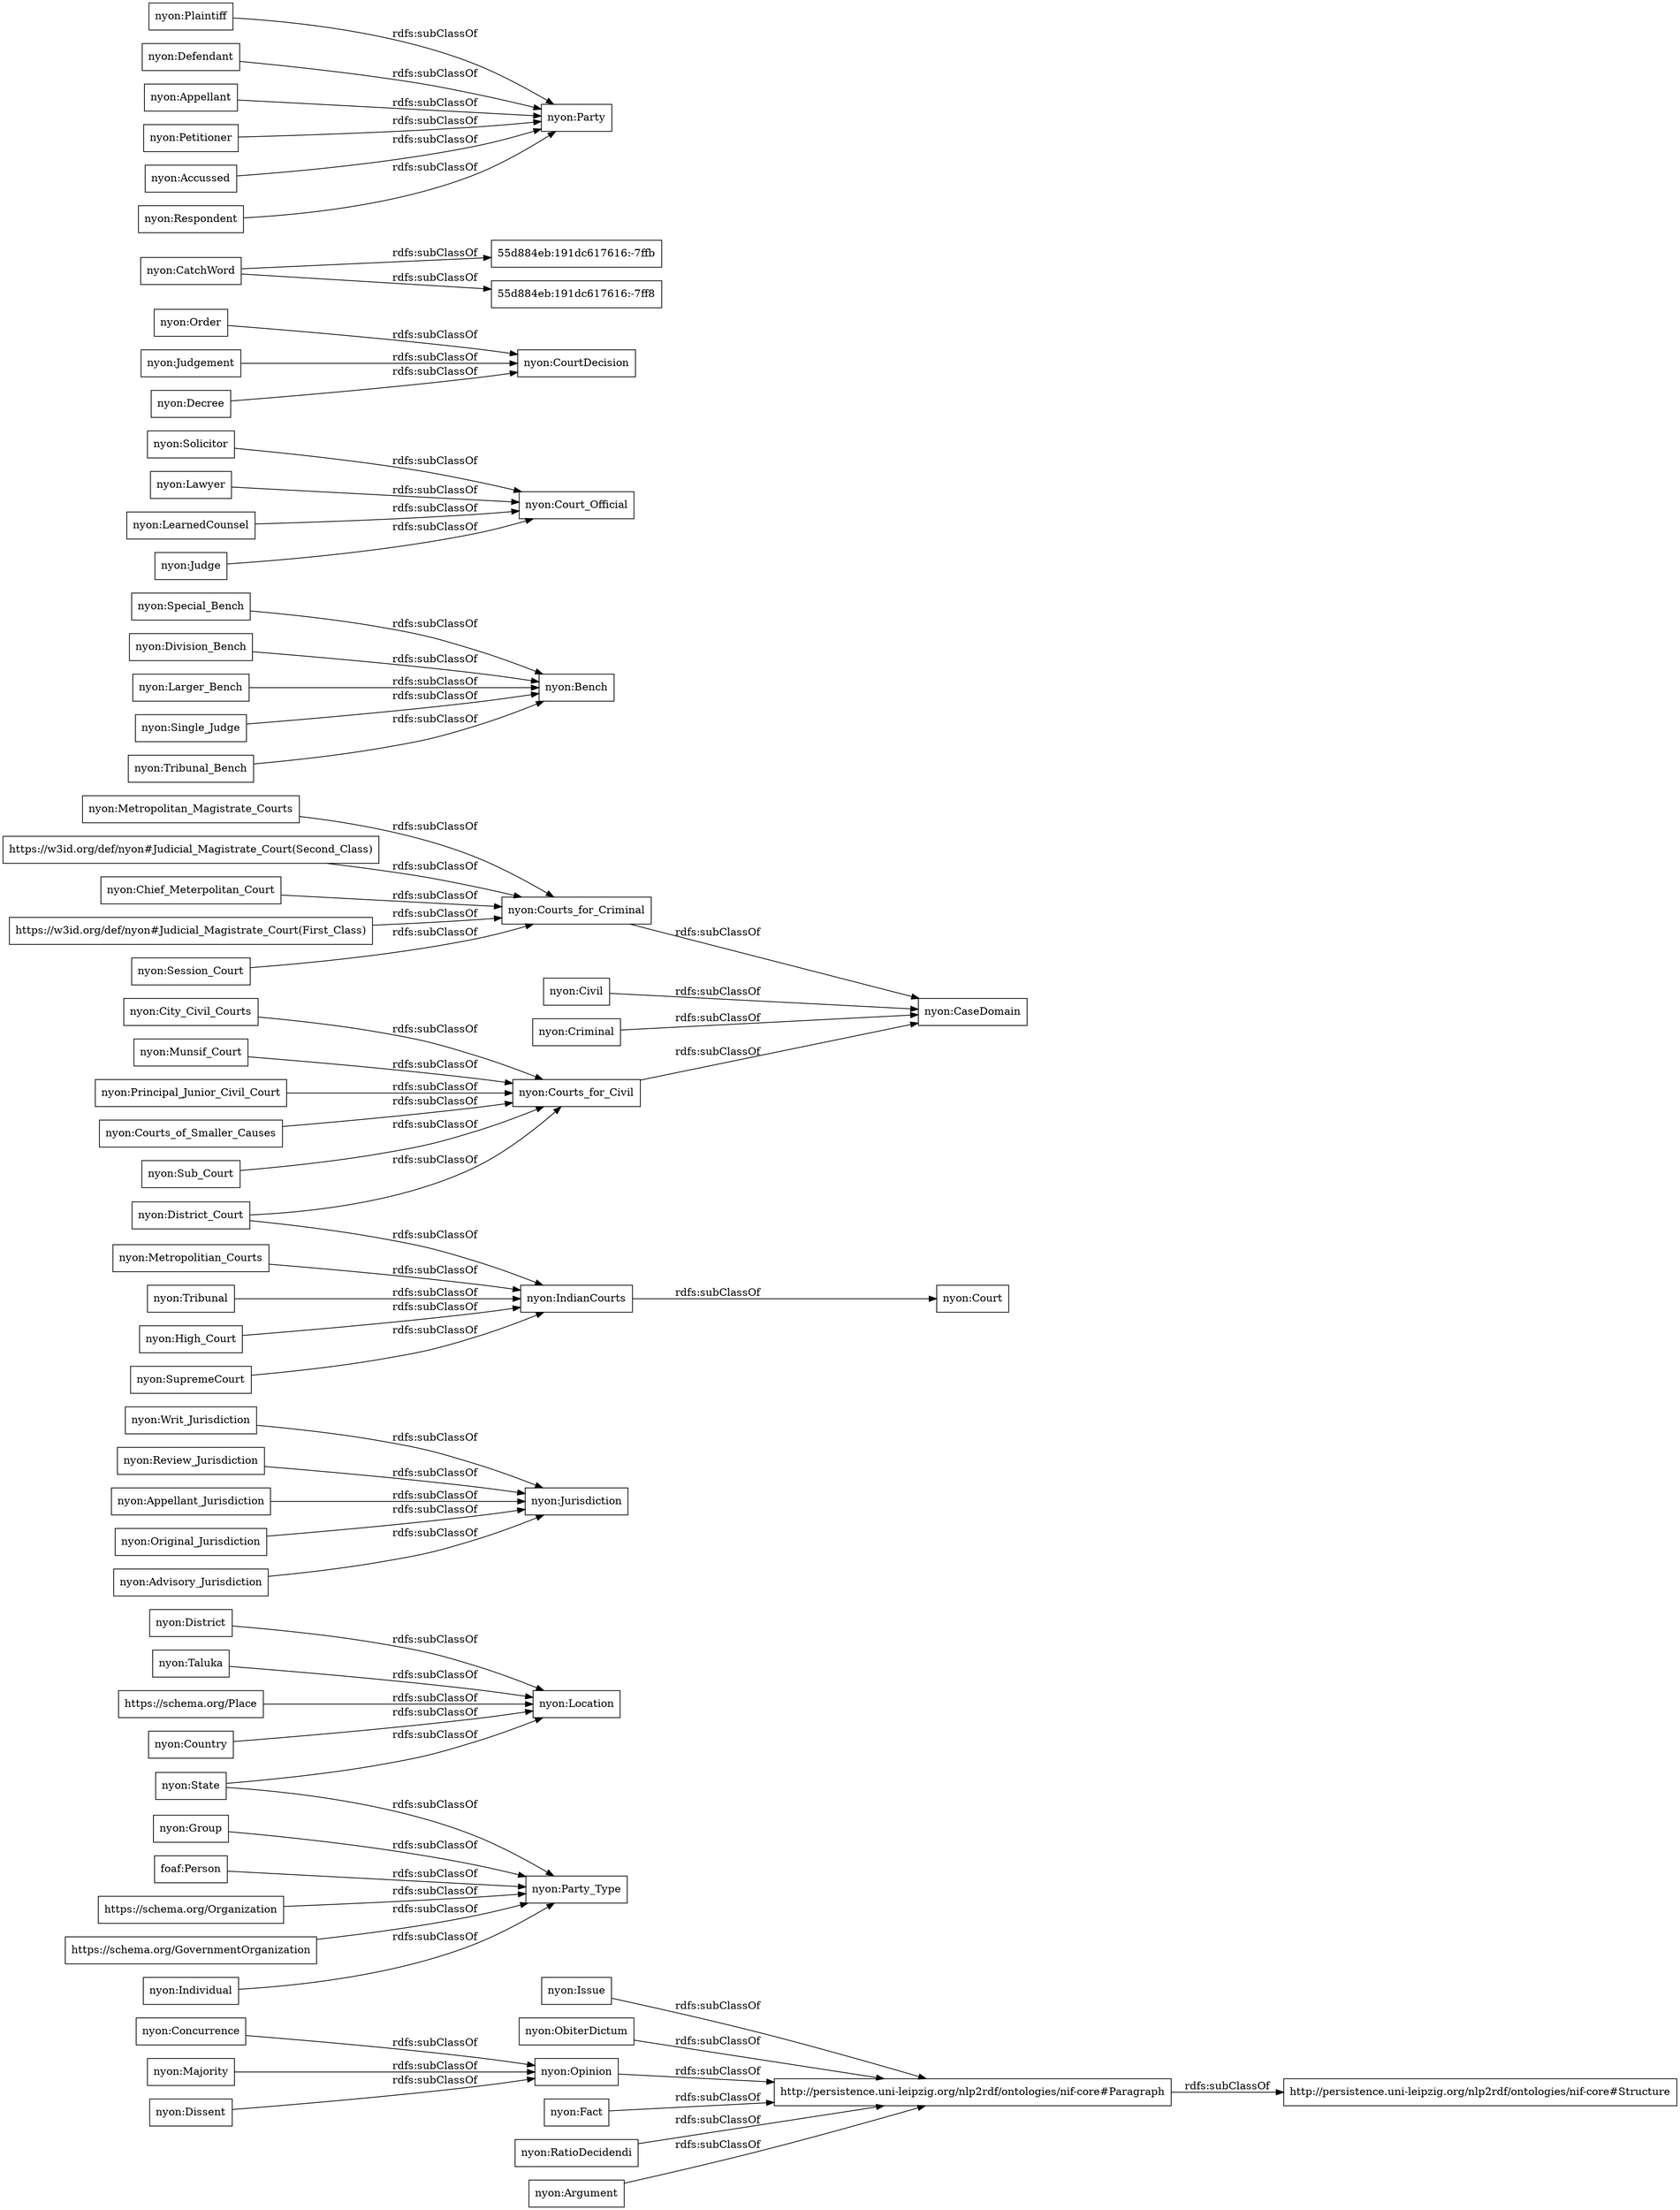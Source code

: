 digraph ar2dtool_diagram { 
rankdir=LR;
size="1000"
node [shape = rectangle, color="black"]; "nyon:Issue" "nyon:Group" "nyon:Writ_Jurisdiction" "nyon:Taluka" "nyon:Civil" "nyon:Special_Bench" "nyon:Review_Jurisdiction" "nyon:Sub_Court" "nyon:ObiterDictum" "nyon:Solicitor" "nyon:Order" "nyon:Lawyer" "nyon:Appellant_Jurisdiction" "nyon:Jurisdiction" "https://schema.org/Place" "nyon:Opinion" "nyon:Judgement" "nyon:CatchWord" "nyon:Plaintiff" "nyon:Court_Official" "nyon:Country" "nyon:Division_Bench" "foaf:Person" "http://persistence.uni-leipzig.org/nlp2rdf/ontologies/nif-core#Paragraph" "nyon:Party_Type" "nyon:IndianCourts" "nyon:Concurrence" "nyon:Fact" "nyon:SupremeCourt" "nyon:District_Court" "http://persistence.uni-leipzig.org/nlp2rdf/ontologies/nif-core#Structure" "55d884eb:191dc617616:-7ffb" "nyon:State" "nyon:Party" "nyon:Larger_Bench" "nyon:District" "nyon:Majority" "nyon:City_Civil_Courts" "nyon:Single_Judge" "55d884eb:191dc617616:-7ff8" "https://w3id.org/def/nyon#Judicial_Magistrate_Court(Second_Class)" "nyon:Munsif_Court" "nyon:LearnedCounsel" "nyon:Principal_Junior_Civil_Court" "nyon:CaseDomain" "nyon:Original_Jurisdiction" "nyon:Chief_Meterpolitan_Court" "https://w3id.org/def/nyon#Judicial_Magistrate_Court(First_Class)" "nyon:RatioDecidendi" "nyon:Defendant" "nyon:Criminal" "nyon:Metropolitian_Courts" "nyon:Tribunal" "nyon:Session_Court" "nyon:Individual" "https://schema.org/Organization" "nyon:Appellant" "nyon:Advisory_Jurisdiction" "nyon:Court" "nyon:Bench" "nyon:Metropolitan_Magistrate_Courts" "nyon:High_Court" "nyon:Judge" "nyon:Petitioner" "nyon:Tribunal_Bench" "nyon:Dissent" "nyon:Argument" "nyon:Accussed" "nyon:Location" "nyon:Courts_for_Civil" "nyon:Courts_of_Smaller_Causes" "https://schema.org/GovernmentOrganization" "nyon:Decree" "nyon:Courts_for_Criminal" "nyon:CourtDecision" "nyon:Respondent" ; /*classes style*/
	"nyon:Decree" -> "nyon:CourtDecision" [ label = "rdfs:subClassOf" ];
	"nyon:Individual" -> "nyon:Party_Type" [ label = "rdfs:subClassOf" ];
	"https://schema.org/Place" -> "nyon:Location" [ label = "rdfs:subClassOf" ];
	"nyon:City_Civil_Courts" -> "nyon:Courts_for_Civil" [ label = "rdfs:subClassOf" ];
	"nyon:RatioDecidendi" -> "http://persistence.uni-leipzig.org/nlp2rdf/ontologies/nif-core#Paragraph" [ label = "rdfs:subClassOf" ];
	"nyon:Country" -> "nyon:Location" [ label = "rdfs:subClassOf" ];
	"nyon:Issue" -> "http://persistence.uni-leipzig.org/nlp2rdf/ontologies/nif-core#Paragraph" [ label = "rdfs:subClassOf" ];
	"nyon:Appellant" -> "nyon:Party" [ label = "rdfs:subClassOf" ];
	"nyon:State" -> "nyon:Party_Type" [ label = "rdfs:subClassOf" ];
	"nyon:State" -> "nyon:Location" [ label = "rdfs:subClassOf" ];
	"nyon:Opinion" -> "http://persistence.uni-leipzig.org/nlp2rdf/ontologies/nif-core#Paragraph" [ label = "rdfs:subClassOf" ];
	"nyon:Petitioner" -> "nyon:Party" [ label = "rdfs:subClassOf" ];
	"https://schema.org/GovernmentOrganization" -> "nyon:Party_Type" [ label = "rdfs:subClassOf" ];
	"nyon:Tribunal_Bench" -> "nyon:Bench" [ label = "rdfs:subClassOf" ];
	"nyon:Sub_Court" -> "nyon:Courts_for_Civil" [ label = "rdfs:subClassOf" ];
	"https://schema.org/Organization" -> "nyon:Party_Type" [ label = "rdfs:subClassOf" ];
	"nyon:Civil" -> "nyon:CaseDomain" [ label = "rdfs:subClassOf" ];
	"https://w3id.org/def/nyon#Judicial_Magistrate_Court(Second_Class)" -> "nyon:Courts_for_Criminal" [ label = "rdfs:subClassOf" ];
	"nyon:Respondent" -> "nyon:Party" [ label = "rdfs:subClassOf" ];
	"nyon:Lawyer" -> "nyon:Court_Official" [ label = "rdfs:subClassOf" ];
	"nyon:CatchWord" -> "55d884eb:191dc617616:-7ff8" [ label = "rdfs:subClassOf" ];
	"nyon:CatchWord" -> "55d884eb:191dc617616:-7ffb" [ label = "rdfs:subClassOf" ];
	"nyon:ObiterDictum" -> "http://persistence.uni-leipzig.org/nlp2rdf/ontologies/nif-core#Paragraph" [ label = "rdfs:subClassOf" ];
	"nyon:Review_Jurisdiction" -> "nyon:Jurisdiction" [ label = "rdfs:subClassOf" ];
	"nyon:Taluka" -> "nyon:Location" [ label = "rdfs:subClassOf" ];
	"nyon:Concurrence" -> "nyon:Opinion" [ label = "rdfs:subClassOf" ];
	"nyon:Defendant" -> "nyon:Party" [ label = "rdfs:subClassOf" ];
	"http://persistence.uni-leipzig.org/nlp2rdf/ontologies/nif-core#Paragraph" -> "http://persistence.uni-leipzig.org/nlp2rdf/ontologies/nif-core#Structure" [ label = "rdfs:subClassOf" ];
	"nyon:Chief_Meterpolitan_Court" -> "nyon:Courts_for_Criminal" [ label = "rdfs:subClassOf" ];
	"nyon:Original_Jurisdiction" -> "nyon:Jurisdiction" [ label = "rdfs:subClassOf" ];
	"nyon:Judgement" -> "nyon:CourtDecision" [ label = "rdfs:subClassOf" ];
	"nyon:Group" -> "nyon:Party_Type" [ label = "rdfs:subClassOf" ];
	"nyon:Plaintiff" -> "nyon:Party" [ label = "rdfs:subClassOf" ];
	"nyon:District_Court" -> "nyon:IndianCourts" [ label = "rdfs:subClassOf" ];
	"nyon:District_Court" -> "nyon:Courts_for_Civil" [ label = "rdfs:subClassOf" ];
	"nyon:Writ_Jurisdiction" -> "nyon:Jurisdiction" [ label = "rdfs:subClassOf" ];
	"nyon:District" -> "nyon:Location" [ label = "rdfs:subClassOf" ];
	"https://w3id.org/def/nyon#Judicial_Magistrate_Court(First_Class)" -> "nyon:Courts_for_Criminal" [ label = "rdfs:subClassOf" ];
	"nyon:Solicitor" -> "nyon:Court_Official" [ label = "rdfs:subClassOf" ];
	"nyon:High_Court" -> "nyon:IndianCourts" [ label = "rdfs:subClassOf" ];
	"nyon:Larger_Bench" -> "nyon:Bench" [ label = "rdfs:subClassOf" ];
	"nyon:Order" -> "nyon:CourtDecision" [ label = "rdfs:subClassOf" ];
	"nyon:SupremeCourt" -> "nyon:IndianCourts" [ label = "rdfs:subClassOf" ];
	"nyon:Special_Bench" -> "nyon:Bench" [ label = "rdfs:subClassOf" ];
	"nyon:Single_Judge" -> "nyon:Bench" [ label = "rdfs:subClassOf" ];
	"nyon:Courts_for_Civil" -> "nyon:CaseDomain" [ label = "rdfs:subClassOf" ];
	"nyon:IndianCourts" -> "nyon:Court" [ label = "rdfs:subClassOf" ];
	"nyon:Appellant_Jurisdiction" -> "nyon:Jurisdiction" [ label = "rdfs:subClassOf" ];
	"nyon:LearnedCounsel" -> "nyon:Court_Official" [ label = "rdfs:subClassOf" ];
	"nyon:Majority" -> "nyon:Opinion" [ label = "rdfs:subClassOf" ];
	"nyon:Criminal" -> "nyon:CaseDomain" [ label = "rdfs:subClassOf" ];
	"nyon:Munsif_Court" -> "nyon:Courts_for_Civil" [ label = "rdfs:subClassOf" ];
	"nyon:Principal_Junior_Civil_Court" -> "nyon:Courts_for_Civil" [ label = "rdfs:subClassOf" ];
	"nyon:Tribunal" -> "nyon:IndianCourts" [ label = "rdfs:subClassOf" ];
	"foaf:Person" -> "nyon:Party_Type" [ label = "rdfs:subClassOf" ];
	"nyon:Judge" -> "nyon:Court_Official" [ label = "rdfs:subClassOf" ];
	"nyon:Courts_for_Criminal" -> "nyon:CaseDomain" [ label = "rdfs:subClassOf" ];
	"nyon:Courts_of_Smaller_Causes" -> "nyon:Courts_for_Civil" [ label = "rdfs:subClassOf" ];
	"nyon:Metropolitan_Magistrate_Courts" -> "nyon:Courts_for_Criminal" [ label = "rdfs:subClassOf" ];
	"nyon:Accussed" -> "nyon:Party" [ label = "rdfs:subClassOf" ];
	"nyon:Argument" -> "http://persistence.uni-leipzig.org/nlp2rdf/ontologies/nif-core#Paragraph" [ label = "rdfs:subClassOf" ];
	"nyon:Fact" -> "http://persistence.uni-leipzig.org/nlp2rdf/ontologies/nif-core#Paragraph" [ label = "rdfs:subClassOf" ];
	"nyon:Advisory_Jurisdiction" -> "nyon:Jurisdiction" [ label = "rdfs:subClassOf" ];
	"nyon:Metropolitian_Courts" -> "nyon:IndianCourts" [ label = "rdfs:subClassOf" ];
	"nyon:Dissent" -> "nyon:Opinion" [ label = "rdfs:subClassOf" ];
	"nyon:Division_Bench" -> "nyon:Bench" [ label = "rdfs:subClassOf" ];
	"nyon:Session_Court" -> "nyon:Courts_for_Criminal" [ label = "rdfs:subClassOf" ];

}

